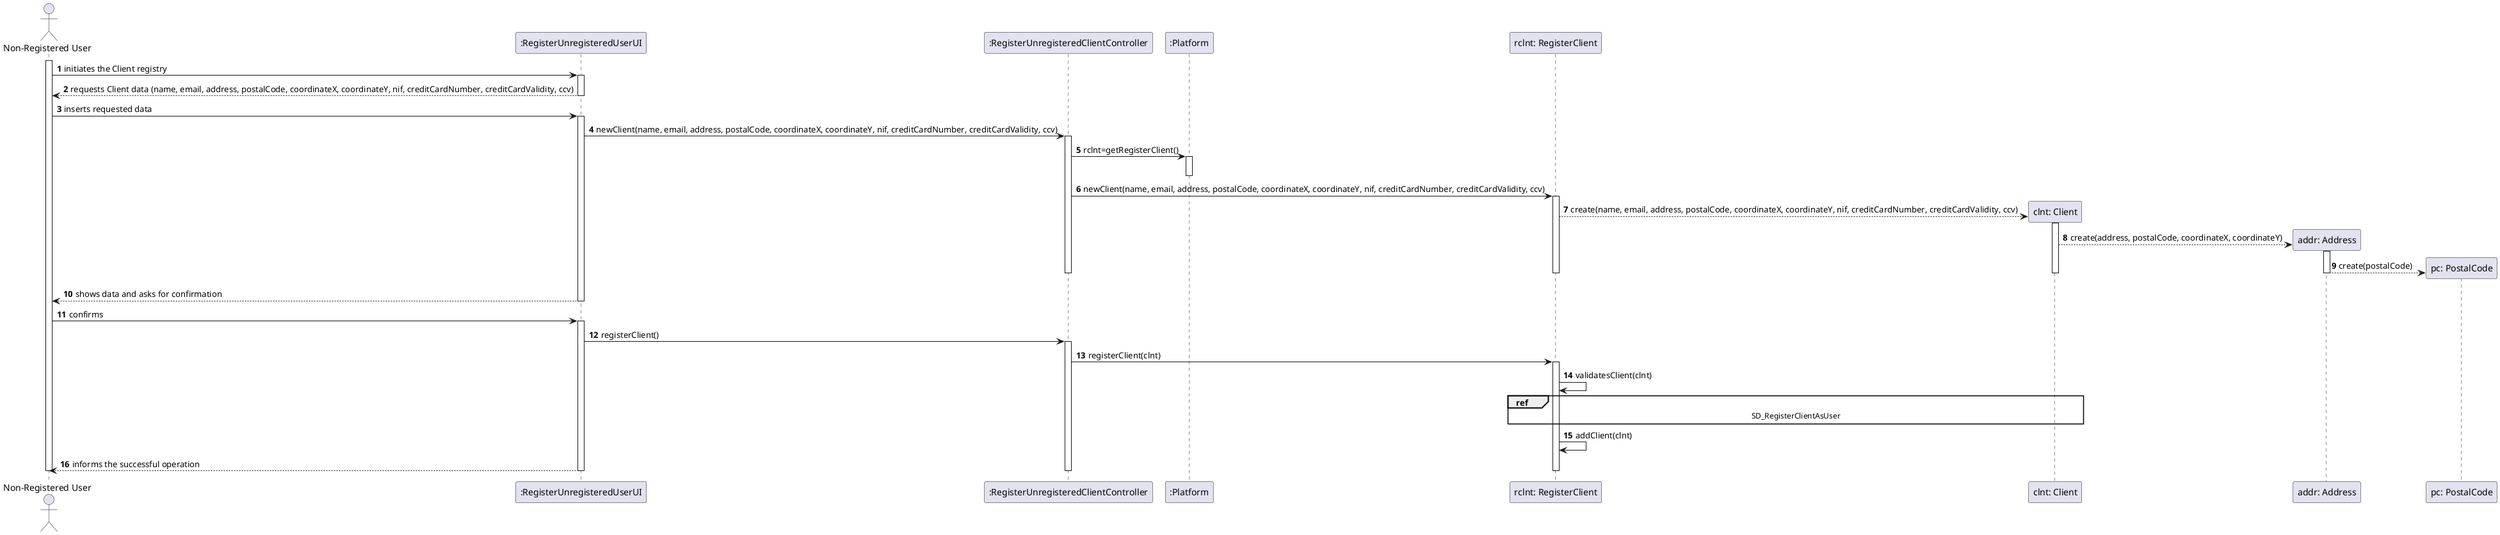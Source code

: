 @startuml
autonumber
'hide footbox
actor "Non-Registered User" as NRU

participant ":RegisterUnregisteredUserUI" as UI
participant ":RegisterUnregisteredClientController" as CTRL
participant ":Platform" as PLAT
participant "rclnt: RegisterClient" as RCLNT
participant "clnt: Client" as CLNT
participant "addr: Address" as ADDR
participant "pc: PostalCode" as PC


activate NRU

NRU -> UI : initiates the Client registry
activate UI
UI --> NRU : requests Client data (name, email, address, postalCode, coordinateX, coordinateY, nif, creditCardNumber, creditCardValidity, ccv)
deactivate UI

NRU -> UI : inserts requested data
activate UI
UI -> CTRL : newClient(name, email, address, postalCode, coordinateX, coordinateY, nif, creditCardNumber, creditCardValidity, ccv)
activate CTRL
CTRL -> PLAT : rclnt=getRegisterClient()
activate PLAT
deactivate PLAT
CTRL -> RCLNT : newClient(name, email, address, postalCode, coordinateX, coordinateY, nif, creditCardNumber, creditCardValidity, ccv)
activate RCLNT
RCLNT --> CLNT** : create(name, email, address, postalCode, coordinateX, coordinateY, nif, creditCardNumber, creditCardValidity, ccv)
activate CLNT
CLNT --> ADDR** : create(address, postalCode, coordinateX, coordinateY)
activate ADDR
ADDR --> PC** : create(postalCode)
deactivate ADDR
deactivate CLNT
deactivate RCLNT
deactivate CTRL
UI --> NRU : shows data and asks for confirmation
deactivate UI

NRU -> UI : confirms
activate UI
UI -> CTRL : registerClient()
activate CTRL
CTRL -> RCLNT : registerClient(clnt)
activate RCLNT
RCLNT -> RCLNT : validatesClient(clnt)
ref over RCLNT, CLNT : SD_RegisterClientAsUser
RCLNT -> RCLNT : addClient(clnt)
UI --> NRU : informs the successful operation
deactivate RCLNT
deactivate CTRL
deactivate UI

deactivate NRU

@enduml


